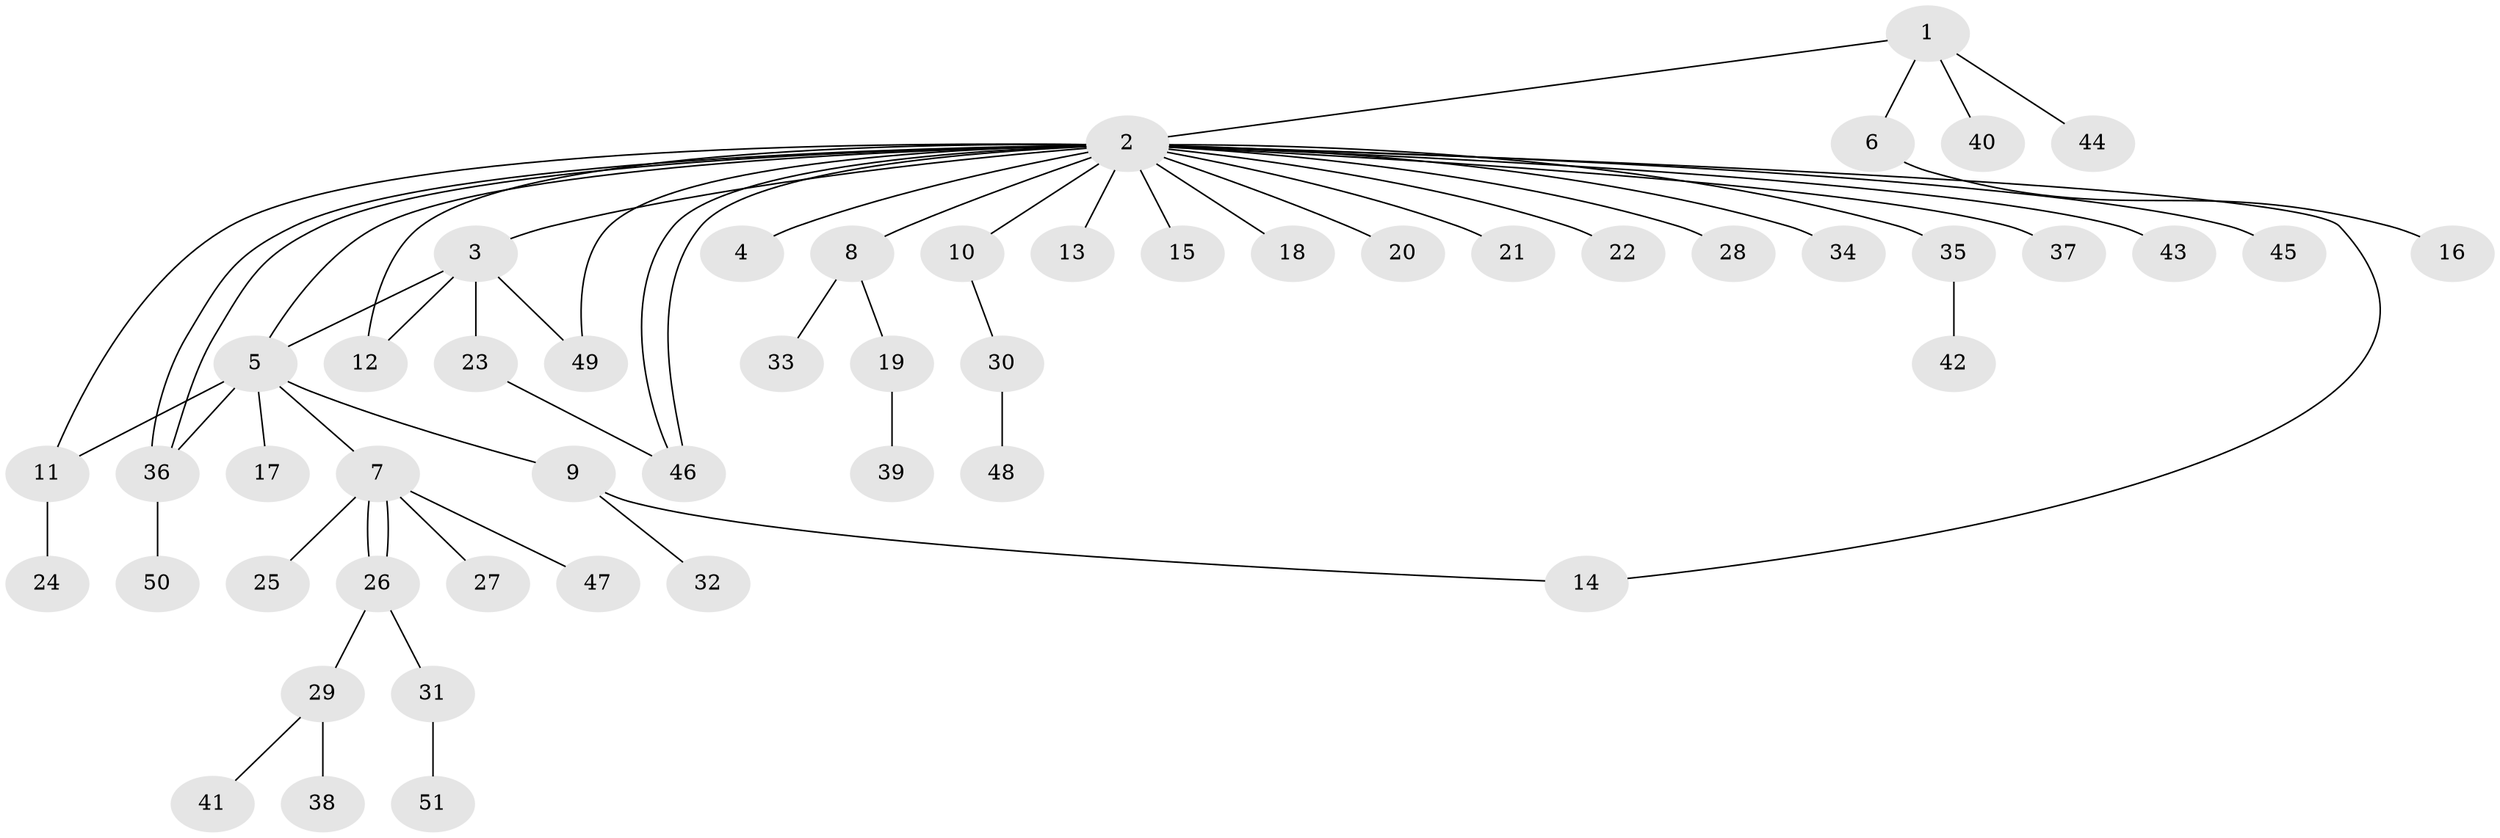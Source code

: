 // coarse degree distribution, {1: 0.6923076923076923, 19: 0.038461538461538464, 2: 0.15384615384615385, 3: 0.07692307692307693, 5: 0.038461538461538464}
// Generated by graph-tools (version 1.1) at 2025/36/03/04/25 23:36:58]
// undirected, 51 vertices, 60 edges
graph export_dot {
  node [color=gray90,style=filled];
  1;
  2;
  3;
  4;
  5;
  6;
  7;
  8;
  9;
  10;
  11;
  12;
  13;
  14;
  15;
  16;
  17;
  18;
  19;
  20;
  21;
  22;
  23;
  24;
  25;
  26;
  27;
  28;
  29;
  30;
  31;
  32;
  33;
  34;
  35;
  36;
  37;
  38;
  39;
  40;
  41;
  42;
  43;
  44;
  45;
  46;
  47;
  48;
  49;
  50;
  51;
  1 -- 2;
  1 -- 6;
  1 -- 40;
  1 -- 44;
  2 -- 3;
  2 -- 4;
  2 -- 5;
  2 -- 8;
  2 -- 10;
  2 -- 11;
  2 -- 12;
  2 -- 13;
  2 -- 14;
  2 -- 15;
  2 -- 18;
  2 -- 20;
  2 -- 21;
  2 -- 22;
  2 -- 28;
  2 -- 34;
  2 -- 35;
  2 -- 36;
  2 -- 36;
  2 -- 37;
  2 -- 43;
  2 -- 45;
  2 -- 46;
  2 -- 46;
  2 -- 49;
  3 -- 5;
  3 -- 12;
  3 -- 23;
  3 -- 49;
  5 -- 7;
  5 -- 9;
  5 -- 11;
  5 -- 17;
  5 -- 36;
  6 -- 16;
  7 -- 25;
  7 -- 26;
  7 -- 26;
  7 -- 27;
  7 -- 47;
  8 -- 19;
  8 -- 33;
  9 -- 14;
  9 -- 32;
  10 -- 30;
  11 -- 24;
  19 -- 39;
  23 -- 46;
  26 -- 29;
  26 -- 31;
  29 -- 38;
  29 -- 41;
  30 -- 48;
  31 -- 51;
  35 -- 42;
  36 -- 50;
}
